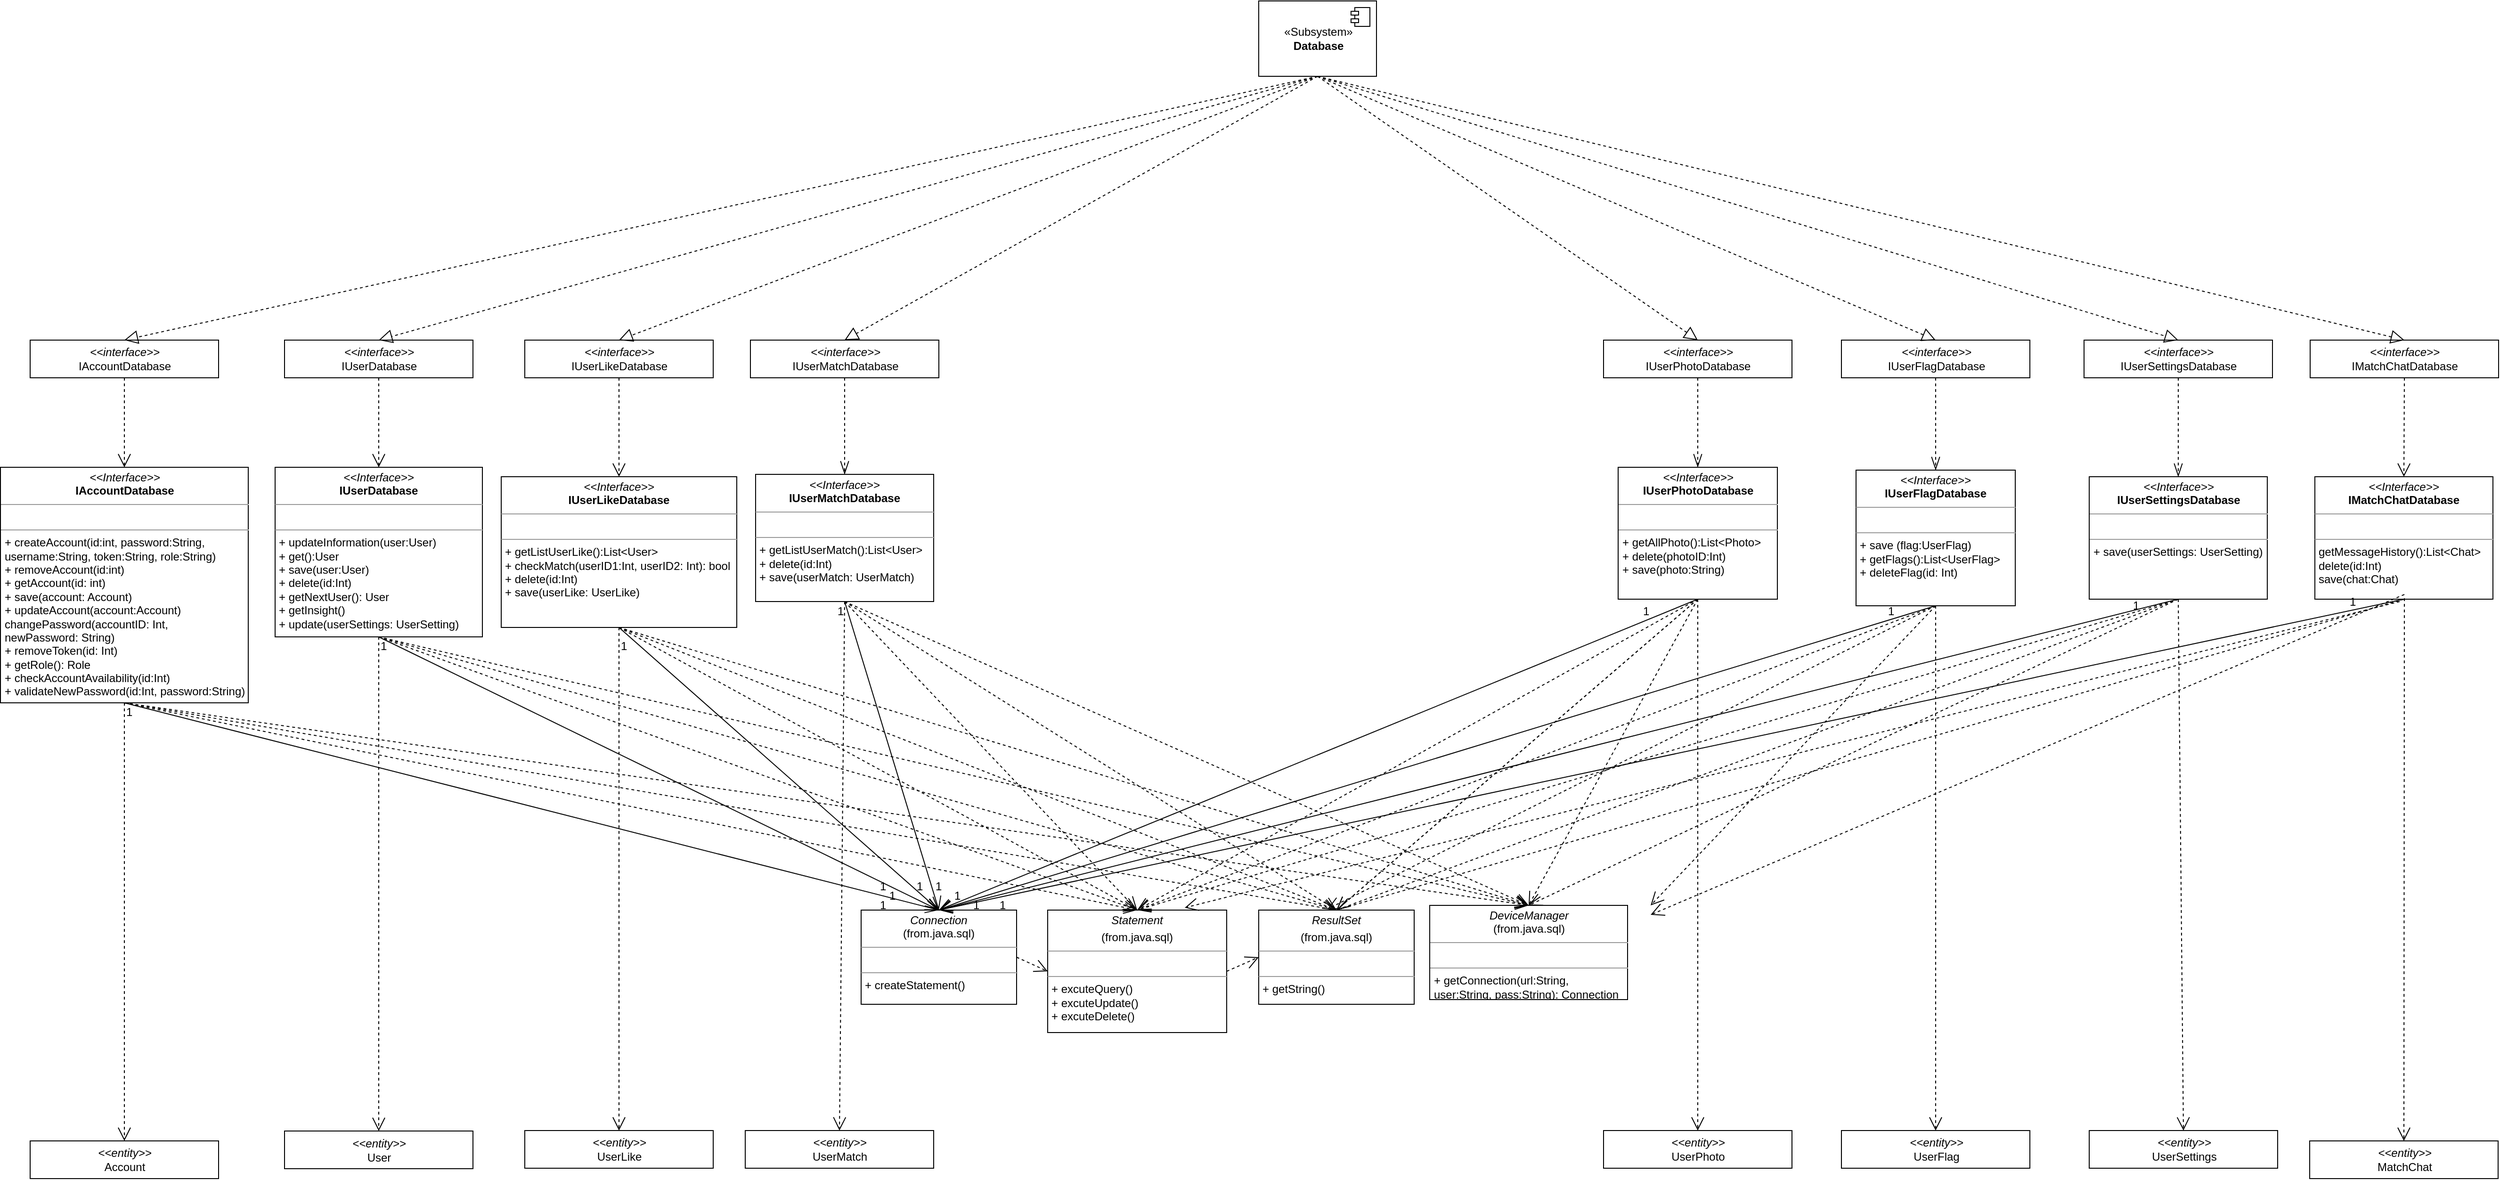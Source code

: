 <mxfile version="12.2.7" type="google" pages="1"><diagram id="x1Tv95kS06h5IQ1q5ZWD" name="Page-1"><mxGraphModel dx="3207" dy="833" grid="1" gridSize="10" guides="1" tooltips="1" connect="1" arrows="1" fold="1" page="1" pageScale="1" pageWidth="1920" pageHeight="1200" math="0" shadow="0"><root><mxCell id="0"/><mxCell id="1" parent="0"/><mxCell id="75_z7cjSPvIjJpCDeJIu-1" value="«Subsystem»&lt;br&gt;&lt;b&gt;Database&lt;/b&gt;" style="html=1;" vertex="1" parent="1"><mxGeometry x="704" width="125" height="80" as="geometry"/></mxCell><mxCell id="75_z7cjSPvIjJpCDeJIu-2" value="" style="shape=component;jettyWidth=8;jettyHeight=4;" vertex="1" parent="75_z7cjSPvIjJpCDeJIu-1"><mxGeometry x="1" width="20" height="20" relative="1" as="geometry"><mxPoint x="-27" y="7" as="offset"/></mxGeometry></mxCell><mxCell id="75_z7cjSPvIjJpCDeJIu-3" value="&lt;i&gt;&amp;lt;&amp;lt;interface&amp;gt;&amp;gt;&lt;br&gt;&lt;/i&gt;IAccountDatabase" style="html=1;" vertex="1" parent="1"><mxGeometry x="-600" y="360" width="200" height="40" as="geometry"/></mxCell><mxCell id="75_z7cjSPvIjJpCDeJIu-4" value="&lt;i&gt;&amp;lt;&amp;lt;interface&amp;gt;&amp;gt;&lt;br&gt;&lt;/i&gt;IUserDatabase" style="html=1;" vertex="1" parent="1"><mxGeometry x="-330" y="360" width="200" height="40" as="geometry"/></mxCell><mxCell id="75_z7cjSPvIjJpCDeJIu-5" value="&lt;i&gt;&amp;lt;&amp;lt;interface&amp;gt;&amp;gt;&lt;br&gt;&lt;/i&gt;IUserLikeDatabase" style="html=1;" vertex="1" parent="1"><mxGeometry x="-75" y="360" width="200" height="40" as="geometry"/></mxCell><mxCell id="75_z7cjSPvIjJpCDeJIu-7" value="&lt;i&gt;&amp;lt;&amp;lt;interface&amp;gt;&amp;gt;&lt;br&gt;&lt;/i&gt;IUserPhotoDatabase" style="html=1;" vertex="1" parent="1"><mxGeometry x="1070" y="360" width="200" height="40" as="geometry"/></mxCell><mxCell id="75_z7cjSPvIjJpCDeJIu-8" value="&lt;i&gt;&amp;lt;&amp;lt;interface&amp;gt;&amp;gt;&lt;br&gt;&lt;/i&gt;IUserFlagDatabase" style="html=1;" vertex="1" parent="1"><mxGeometry x="1322.5" y="360" width="200" height="40" as="geometry"/></mxCell><mxCell id="75_z7cjSPvIjJpCDeJIu-9" value="&lt;i&gt;&amp;lt;&amp;lt;interface&amp;gt;&amp;gt;&lt;br&gt;&lt;/i&gt;IUserSettingsDatabase" style="html=1;" vertex="1" parent="1"><mxGeometry x="1580" y="360" width="200" height="40" as="geometry"/></mxCell><mxCell id="75_z7cjSPvIjJpCDeJIu-10" value="&lt;i&gt;&amp;lt;&amp;lt;interface&amp;gt;&amp;gt;&lt;br&gt;&lt;/i&gt;IMatchChatDatabase" style="html=1;" vertex="1" parent="1"><mxGeometry x="1820" y="360" width="200" height="40" as="geometry"/></mxCell><mxCell id="75_z7cjSPvIjJpCDeJIu-11" value="" style="endArrow=block;dashed=1;endFill=0;endSize=12;html=1;entryX=0.5;entryY=0;entryDx=0;entryDy=0;exitX=0.5;exitY=1;exitDx=0;exitDy=0;" edge="1" parent="1" source="75_z7cjSPvIjJpCDeJIu-1" target="75_z7cjSPvIjJpCDeJIu-4"><mxGeometry width="160" relative="1" as="geometry"><mxPoint x="476.5" y="340" as="sourcePoint"/><mxPoint x="359" y="430" as="targetPoint"/></mxGeometry></mxCell><mxCell id="75_z7cjSPvIjJpCDeJIu-12" value="" style="endArrow=block;dashed=1;endFill=0;endSize=12;html=1;entryX=0.5;entryY=0;entryDx=0;entryDy=0;exitX=0.5;exitY=1;exitDx=0;exitDy=0;" edge="1" parent="1" source="75_z7cjSPvIjJpCDeJIu-1" target="75_z7cjSPvIjJpCDeJIu-5"><mxGeometry width="160" relative="1" as="geometry"><mxPoint x="480" y="230" as="sourcePoint"/><mxPoint x="390" y="350" as="targetPoint"/></mxGeometry></mxCell><mxCell id="75_z7cjSPvIjJpCDeJIu-13" value="" style="endArrow=block;dashed=1;endFill=0;endSize=12;html=1;entryX=0.5;entryY=0;entryDx=0;entryDy=0;exitX=0.5;exitY=1;exitDx=0;exitDy=0;" edge="1" parent="1" source="75_z7cjSPvIjJpCDeJIu-1" target="75_z7cjSPvIjJpCDeJIu-3"><mxGeometry width="160" relative="1" as="geometry"><mxPoint x="420" y="250" as="sourcePoint"/><mxPoint x="580" y="250" as="targetPoint"/></mxGeometry></mxCell><mxCell id="75_z7cjSPvIjJpCDeJIu-15" value="" style="endArrow=block;dashed=1;endFill=0;endSize=12;html=1;entryX=0.5;entryY=0;entryDx=0;entryDy=0;exitX=0.5;exitY=1;exitDx=0;exitDy=0;" edge="1" parent="1" source="75_z7cjSPvIjJpCDeJIu-1" target="75_z7cjSPvIjJpCDeJIu-7"><mxGeometry width="160" relative="1" as="geometry"><mxPoint x="527.5" y="280" as="sourcePoint"/><mxPoint x="410" y="370" as="targetPoint"/></mxGeometry></mxCell><mxCell id="75_z7cjSPvIjJpCDeJIu-16" value="" style="endArrow=block;dashed=1;endFill=0;endSize=12;html=1;entryX=0.5;entryY=0;entryDx=0;entryDy=0;exitX=0.5;exitY=1;exitDx=0;exitDy=0;" edge="1" parent="1" source="75_z7cjSPvIjJpCDeJIu-1" target="75_z7cjSPvIjJpCDeJIu-8"><mxGeometry width="160" relative="1" as="geometry"><mxPoint x="547.5" y="300" as="sourcePoint"/><mxPoint x="430" y="390" as="targetPoint"/></mxGeometry></mxCell><mxCell id="75_z7cjSPvIjJpCDeJIu-17" value="" style="endArrow=block;dashed=1;endFill=0;endSize=12;html=1;entryX=0.5;entryY=0;entryDx=0;entryDy=0;exitX=0.5;exitY=1;exitDx=0;exitDy=0;" edge="1" parent="1" source="75_z7cjSPvIjJpCDeJIu-1" target="75_z7cjSPvIjJpCDeJIu-9"><mxGeometry width="160" relative="1" as="geometry"><mxPoint x="557.5" y="310" as="sourcePoint"/><mxPoint x="440" y="400" as="targetPoint"/></mxGeometry></mxCell><mxCell id="75_z7cjSPvIjJpCDeJIu-18" value="" style="endArrow=block;dashed=1;endFill=0;endSize=12;html=1;exitX=0.5;exitY=1;exitDx=0;exitDy=0;entryX=0.5;entryY=0;entryDx=0;entryDy=0;" edge="1" parent="1" source="75_z7cjSPvIjJpCDeJIu-1" target="75_z7cjSPvIjJpCDeJIu-10"><mxGeometry width="160" relative="1" as="geometry"><mxPoint x="577.5" y="330" as="sourcePoint"/><mxPoint x="1850" y="330" as="targetPoint"/></mxGeometry></mxCell><mxCell id="75_z7cjSPvIjJpCDeJIu-6" value="&lt;i&gt;&amp;lt;&amp;lt;interface&amp;gt;&amp;gt;&lt;br&gt;&lt;/i&gt;IUserMatchDatabase" style="html=1;" vertex="1" parent="1"><mxGeometry x="164.5" y="360" width="200" height="40" as="geometry"/></mxCell><mxCell id="75_z7cjSPvIjJpCDeJIu-24" value="" style="endArrow=block;dashed=1;endFill=0;endSize=12;html=1;entryX=0.5;entryY=0;entryDx=0;entryDy=0;exitX=0.5;exitY=1;exitDx=0;exitDy=0;" edge="1" parent="1" source="75_z7cjSPvIjJpCDeJIu-1" target="75_z7cjSPvIjJpCDeJIu-6"><mxGeometry width="160" relative="1" as="geometry"><mxPoint x="1012.5" y="290" as="sourcePoint"/><mxPoint x="360" y="690" as="targetPoint"/></mxGeometry></mxCell><mxCell id="75_z7cjSPvIjJpCDeJIu-26" value="&lt;p style=&quot;margin: 0px ; margin-top: 4px ; text-align: center&quot;&gt;&lt;i&gt;Connection&lt;/i&gt;&lt;br&gt;(from.java.sql)&lt;/p&gt;&lt;hr size=&quot;1&quot;&gt;&lt;p style=&quot;margin: 0px ; margin-left: 4px&quot;&gt;&lt;br&gt;&lt;/p&gt;&lt;hr size=&quot;1&quot;&gt;&lt;p style=&quot;margin: 0px ; margin-left: 4px&quot;&gt;+ createStatement()&lt;/p&gt;" style="verticalAlign=top;align=left;overflow=fill;fontSize=12;fontFamily=Helvetica;html=1;" vertex="1" parent="1"><mxGeometry x="282" y="965" width="165" height="100" as="geometry"/></mxCell><mxCell id="75_z7cjSPvIjJpCDeJIu-27" value="&lt;p style=&quot;margin: 0px ; margin-top: 4px ; text-align: center&quot;&gt;&lt;i&gt;Statement&lt;/i&gt;&lt;/p&gt;&lt;p style=&quot;margin: 0px ; margin-top: 4px ; text-align: center&quot;&gt;&lt;span style=&quot;text-align: left&quot;&gt;(from.java.sql)&lt;/span&gt;&lt;/p&gt;&lt;hr size=&quot;1&quot;&gt;&lt;p style=&quot;margin: 0px ; margin-left: 4px&quot;&gt;&lt;br&gt;&lt;/p&gt;&lt;hr size=&quot;1&quot;&gt;&lt;p style=&quot;margin: 0px ; margin-left: 4px&quot;&gt;+ excuteQuery()&lt;/p&gt;&lt;p style=&quot;margin: 0px ; margin-left: 4px&quot;&gt;+ excuteUpdate()&lt;/p&gt;&lt;p style=&quot;margin: 0px ; margin-left: 4px&quot;&gt;+ excuteDelete()&lt;/p&gt;" style="verticalAlign=top;align=left;overflow=fill;fontSize=12;fontFamily=Helvetica;html=1;" vertex="1" parent="1"><mxGeometry x="480" y="965" width="190" height="130" as="geometry"/></mxCell><mxCell id="75_z7cjSPvIjJpCDeJIu-30" value="&lt;p style=&quot;margin: 0px ; margin-top: 4px ; text-align: center&quot;&gt;&lt;i&gt;&amp;lt;&amp;lt;Interface&amp;gt;&amp;gt;&lt;/i&gt;&lt;br&gt;&lt;b&gt;IUserDatabase&lt;/b&gt;&lt;/p&gt;&lt;hr size=&quot;1&quot;&gt;&lt;p style=&quot;margin: 0px ; margin-left: 4px&quot;&gt;&lt;br&gt;&lt;/p&gt;&lt;hr size=&quot;1&quot;&gt;&lt;p style=&quot;margin: 0px ; margin-left: 4px&quot;&gt;+ updateInformation(user:User&lt;span&gt;)&lt;/span&gt;&lt;/p&gt;&lt;p style=&quot;margin: 0px ; margin-left: 4px&quot;&gt;&lt;span&gt;+ get():User&lt;/span&gt;&lt;/p&gt;&lt;p style=&quot;margin: 0px ; margin-left: 4px&quot;&gt;&lt;span&gt;+ save(user:User)&lt;/span&gt;&lt;/p&gt;&lt;p style=&quot;margin: 0px ; margin-left: 4px&quot;&gt;&lt;span&gt;+ delete(id:Int)&lt;/span&gt;&lt;/p&gt;&lt;p style=&quot;margin: 0px ; margin-left: 4px&quot;&gt;&lt;span&gt;+ getNextUser(): User&lt;/span&gt;&lt;/p&gt;&lt;p style=&quot;margin: 0px ; margin-left: 4px&quot;&gt;&lt;span&gt;+ getInsight()&lt;/span&gt;&lt;/p&gt;&lt;p style=&quot;margin: 0px ; margin-left: 4px&quot;&gt;+ update(userSettings: UserSetting)&lt;span&gt;&lt;br&gt;&lt;/span&gt;&lt;/p&gt;" style="verticalAlign=top;align=left;overflow=fill;fontSize=12;fontFamily=Helvetica;html=1;" vertex="1" parent="1"><mxGeometry x="-340" y="495" width="220" height="180" as="geometry"/></mxCell><mxCell id="75_z7cjSPvIjJpCDeJIu-31" value="&lt;p style=&quot;margin: 0px ; margin-top: 4px ; text-align: center&quot;&gt;&lt;i&gt;&amp;lt;&amp;lt;Interface&amp;gt;&amp;gt;&lt;/i&gt;&lt;br&gt;&lt;b&gt;IUserSettingsDatabase&lt;/b&gt;&lt;/p&gt;&lt;hr size=&quot;1&quot;&gt;&lt;p style=&quot;margin: 0px ; margin-left: 4px&quot;&gt;&lt;br&gt;&lt;/p&gt;&lt;hr size=&quot;1&quot;&gt;&lt;p style=&quot;margin: 0px ; margin-left: 4px&quot;&gt;&lt;span&gt;+ save(userSettings: UserSetting&lt;/span&gt;&lt;span&gt;)&lt;/span&gt;&lt;/p&gt;" style="verticalAlign=top;align=left;overflow=fill;fontSize=12;fontFamily=Helvetica;html=1;" vertex="1" parent="1"><mxGeometry x="1585.5" y="505" width="189" height="130" as="geometry"/></mxCell><mxCell id="75_z7cjSPvIjJpCDeJIu-32" value="&lt;p style=&quot;margin: 0px ; margin-top: 4px ; text-align: center&quot;&gt;&lt;i&gt;&amp;lt;&amp;lt;Interface&amp;gt;&amp;gt;&lt;/i&gt;&lt;br&gt;&lt;b&gt;IUserFlagDatabase&lt;/b&gt;&lt;/p&gt;&lt;hr size=&quot;1&quot;&gt;&lt;p style=&quot;margin: 0px ; margin-left: 4px&quot;&gt;&lt;br&gt;&lt;/p&gt;&lt;hr size=&quot;1&quot;&gt;&lt;p style=&quot;margin: 0px ; margin-left: 4px&quot;&gt;+ save (flag:UserFlag&lt;span&gt;)&lt;/span&gt;&lt;/p&gt;&lt;p style=&quot;margin: 0px ; margin-left: 4px&quot;&gt;+ getFlags():List&amp;lt;UserFlag&amp;gt;&lt;/p&gt;&lt;p style=&quot;margin: 0px ; margin-left: 4px&quot;&gt;+ deleteFlag(id: Int&lt;span&gt;)&lt;/span&gt;&lt;/p&gt;" style="verticalAlign=top;align=left;overflow=fill;fontSize=12;fontFamily=Helvetica;html=1;" vertex="1" parent="1"><mxGeometry x="1338" y="498" width="169" height="144" as="geometry"/></mxCell><mxCell id="75_z7cjSPvIjJpCDeJIu-33" value="&lt;p style=&quot;margin: 0px ; margin-top: 4px ; text-align: center&quot;&gt;&lt;i&gt;&amp;lt;&amp;lt;Interface&amp;gt;&amp;gt;&lt;/i&gt;&lt;br&gt;&lt;b&gt;IUserLikeDatabase&lt;/b&gt;&lt;/p&gt;&lt;hr size=&quot;1&quot;&gt;&lt;p style=&quot;margin: 0px ; margin-left: 4px&quot;&gt;&lt;br&gt;&lt;/p&gt;&lt;hr size=&quot;1&quot;&gt;&lt;p style=&quot;margin: 0px ; margin-left: 4px&quot;&gt;+ getListUserLike(&lt;span&gt;):List&amp;lt;User&amp;gt;&lt;/span&gt;&lt;/p&gt;&lt;p style=&quot;margin: 0px ; margin-left: 4px&quot;&gt;&lt;span&gt;+ checkMatch(userID1:Int, userID2: Int): bool&lt;/span&gt;&lt;/p&gt;&lt;p style=&quot;margin: 0px ; margin-left: 4px&quot;&gt;&lt;span&gt;+ delete(id:Int)&lt;/span&gt;&lt;/p&gt;&lt;p style=&quot;margin: 0px ; margin-left: 4px&quot;&gt;&lt;span&gt;+ save(userLike: UserLike)&lt;/span&gt;&lt;/p&gt;" style="verticalAlign=top;align=left;overflow=fill;fontSize=12;fontFamily=Helvetica;html=1;" vertex="1" parent="1"><mxGeometry x="-100" y="505" width="250" height="160" as="geometry"/></mxCell><mxCell id="75_z7cjSPvIjJpCDeJIu-34" value="&lt;p style=&quot;margin: 0px ; margin-top: 4px ; text-align: center&quot;&gt;&lt;i&gt;&amp;lt;&amp;lt;Interface&amp;gt;&amp;gt;&lt;/i&gt;&lt;br&gt;&lt;b&gt;IUserMatchDatabase&lt;/b&gt;&lt;/p&gt;&lt;hr size=&quot;1&quot;&gt;&lt;p style=&quot;margin: 0px ; margin-left: 4px&quot;&gt;&lt;br&gt;&lt;/p&gt;&lt;hr size=&quot;1&quot;&gt;&lt;p style=&quot;margin: 0px ; margin-left: 4px&quot;&gt;+ getListUserMatch(&lt;span&gt;):List&amp;lt;User&amp;gt;&lt;/span&gt;&lt;/p&gt;&lt;p style=&quot;margin: 0px ; margin-left: 4px&quot;&gt;&lt;span&gt;+ delete(id:Int)&lt;/span&gt;&lt;br&gt;&lt;/p&gt;&lt;p style=&quot;margin: 0px ; margin-left: 4px&quot;&gt;&lt;span&gt;+ save(userMatch: UserMatch)&lt;/span&gt;&lt;/p&gt;" style="verticalAlign=top;align=left;overflow=fill;fontSize=12;fontFamily=Helvetica;html=1;" vertex="1" parent="1"><mxGeometry x="170" y="502.5" width="189" height="135" as="geometry"/></mxCell><mxCell id="75_z7cjSPvIjJpCDeJIu-35" value="&lt;p style=&quot;margin: 0px ; margin-top: 4px ; text-align: center&quot;&gt;&lt;i&gt;&amp;lt;&amp;lt;Interface&amp;gt;&amp;gt;&lt;/i&gt;&lt;br&gt;&lt;b&gt;IMatchChatDatabase&lt;/b&gt;&lt;/p&gt;&lt;hr size=&quot;1&quot;&gt;&lt;p style=&quot;margin: 0px ; margin-left: 4px&quot;&gt;&lt;br&gt;&lt;/p&gt;&lt;hr size=&quot;1&quot;&gt;&lt;p style=&quot;margin: 0px ; margin-left: 4px&quot;&gt;getMessageHistory(&lt;span&gt;):List&amp;lt;Chat&amp;gt;&lt;/span&gt;&lt;/p&gt;&lt;p style=&quot;margin: 0px ; margin-left: 4px&quot;&gt;&lt;span&gt;delete(id:Int)&lt;/span&gt;&lt;br&gt;&lt;/p&gt;&lt;p style=&quot;margin: 0px ; margin-left: 4px&quot;&gt;&lt;span&gt;save(chat:Chat)&lt;/span&gt;&lt;/p&gt;&lt;span style=&quot;color: rgba(0 , 0 , 0 , 0) ; font-family: monospace ; font-size: 0px&quot;&gt;%3CmxGraphModel%3E%3Croot%3E%3CmxCell%20id%3D%220%22%2F%3E%3CmxCell%20id%3D%221%22%20parent%3D%220%22%2F%3E%3CmxCell%20id%3D%222%22%20value%3D%22%26lt%3Bp%20style%3D%26quot%3Bmargin%3A%200px%20%3B%20margin-top%3A%204px%20%3B%20text-align%3A%20center%26quot%3B%26gt%3B%26lt%3Bi%26gt%3B%26amp%3Blt%3B%26amp%3Blt%3BInterface%26amp%3Bgt%3B%26amp%3Bgt%3B%26lt%3B%2Fi%26gt%3B%26lt%3Bbr%26gt%3B%26lt%3Bb%26gt%3BIUserMatchDatabase%26lt%3B%2Fb%26gt%3B%26lt%3B%2Fp%26gt%3B%26lt%3Bhr%20size%3D%26quot%3B1%26quot%3B%26gt%3B%26lt%3Bp%20style%3D%26quot%3Bmargin%3A%200px%20%3B%20margin-left%3A%204px%26quot%3B%26gt%3B%26lt%3Bbr%26gt%3B%26lt%3B%2Fp%26gt%3B%26lt%3Bhr%20size%3D%26quot%3B1%26quot%3B%26gt%3B%26lt%3Bp%20style%3D%26quot%3Bmargin%3A%200px%20%3B%20margin-left%3A%204px%26quot%3B%26gt%3BgetListUserMatch(%26lt%3Bspan%26gt%3B)%3AList%26amp%3Blt%3BUser%26amp%3Bgt%3B%26lt%3B%2Fspan%26gt%3B%26lt%3B%2Fp%26gt%3B%26lt%3Bp%20style%3D%26quot%3Bmargin%3A%200px%20%3B%20margin-left%3A%204px%26quot%3B%26gt%3B%26lt%3Bspan%26gt%3Bdelete(id%3AInt)%26lt%3B%2Fspan%26gt%3B%26lt%3Bbr%26gt%3B%26lt%3B%2Fp%26gt%3B%26lt%3Bp%20style%3D%26quot%3Bmargin%3A%200px%20%3B%20margin-left%3A%204px%26quot%3B%26gt%3B%26lt%3Bspan%26gt%3B%26lt%3Bbr%26gt%3B%26lt%3B%2Fspan%26gt%3B%26lt%3B%2Fp%26gt%3B%22%20style%3D%22verticalAlign%3Dtop%3Balign%3Dleft%3Boverflow%3Dfill%3BfontSize%3D12%3BfontFamily%3DHelvetica%3Bhtml%3D1%3B%22%20vertex%3D%221%22%20parent%3D%221%22%3E%3CmxGeometry%20x%3D%22880%22%20y%3D%22520%22%20width%3D%22270%22%20height%3D%22180%22%20as%3D%22geometry%22%2F%3E%3C%2FmxCell%3E%3C%2Froot%3E%3C%2FmxGraphModel%3E&lt;/span&gt;&lt;p style=&quot;margin: 0px ; margin-left: 4px&quot;&gt;&lt;span&gt;&lt;br&gt;&lt;/span&gt;&lt;/p&gt;" style="verticalAlign=top;align=left;overflow=fill;fontSize=12;fontFamily=Helvetica;html=1;" vertex="1" parent="1"><mxGeometry x="1825" y="505" width="189" height="130" as="geometry"/></mxCell><mxCell id="75_z7cjSPvIjJpCDeJIu-36" value="&lt;p style=&quot;margin: 0px ; margin-top: 4px ; text-align: center&quot;&gt;&lt;i&gt;&amp;lt;&amp;lt;Interface&amp;gt;&amp;gt;&lt;/i&gt;&lt;br&gt;&lt;b&gt;IUserPhotoDatabase&lt;/b&gt;&lt;/p&gt;&lt;hr size=&quot;1&quot;&gt;&lt;p style=&quot;margin: 0px ; margin-left: 4px&quot;&gt;&lt;br&gt;&lt;/p&gt;&lt;hr size=&quot;1&quot;&gt;&lt;p style=&quot;margin: 0px ; margin-left: 4px&quot;&gt;+ getAllPhoto(&lt;span&gt;):List&amp;lt;Photo&amp;gt;&lt;/span&gt;&lt;/p&gt;&lt;p style=&quot;margin: 0px ; margin-left: 4px&quot;&gt;&lt;span&gt;+ delete(photoID:Int)&lt;/span&gt;&lt;br&gt;&lt;/p&gt;&lt;p style=&quot;margin: 0px ; margin-left: 4px&quot;&gt;&lt;span&gt;+ save(photo:String)&lt;/span&gt;&lt;/p&gt;&lt;p style=&quot;margin: 0px ; margin-left: 4px&quot;&gt;&lt;span&gt;&lt;br&gt;&lt;/span&gt;&lt;/p&gt;" style="verticalAlign=top;align=left;overflow=fill;fontSize=12;fontFamily=Helvetica;html=1;" vertex="1" parent="1"><mxGeometry x="1085.5" y="495" width="169" height="140" as="geometry"/></mxCell><mxCell id="75_z7cjSPvIjJpCDeJIu-37" value="&lt;p style=&quot;margin: 0px ; margin-top: 4px ; text-align: center&quot;&gt;&lt;i&gt;&amp;lt;&amp;lt;Interface&amp;gt;&amp;gt;&lt;/i&gt;&lt;br&gt;&lt;b&gt;IAccountDatabase&lt;/b&gt;&lt;/p&gt;&lt;hr size=&quot;1&quot;&gt;&lt;p style=&quot;margin: 0px ; margin-left: 4px&quot;&gt;&lt;br&gt;&lt;/p&gt;&lt;hr size=&quot;1&quot;&gt;&lt;p style=&quot;margin: 0px ; margin-left: 4px&quot;&gt;+ createAccount(id:int, password:String,&lt;/p&gt;&lt;p style=&quot;margin: 0px ; margin-left: 4px&quot;&gt;&lt;span&gt;username:String, token:String,&amp;nbsp;&lt;/span&gt;&lt;span&gt;role:String)&lt;/span&gt;&lt;/p&gt;&lt;p style=&quot;margin: 0px ; margin-left: 4px&quot;&gt;+ removeAccount(id:int)&lt;/p&gt;&lt;p style=&quot;margin: 0px ; margin-left: 4px&quot;&gt;+ getAccount(id: int)&lt;/p&gt;&lt;p style=&quot;margin: 0px ; margin-left: 4px&quot;&gt;+ save(account: Account)&lt;/p&gt;&lt;p style=&quot;margin: 0px ; margin-left: 4px&quot;&gt;+ updateAccount(account:Account)&lt;/p&gt;&lt;p style=&quot;margin: 0px ; margin-left: 4px&quot;&gt;changePassword(accountID: Int,&lt;br&gt;newPassword: String)&lt;/p&gt;&lt;p style=&quot;margin: 0px ; margin-left: 4px&quot;&gt;+ removeToken(id: Int)&lt;/p&gt;&lt;p style=&quot;margin: 0px ; margin-left: 4px&quot;&gt;+ getRole(): Role&lt;/p&gt;&lt;p style=&quot;margin: 0px ; margin-left: 4px&quot;&gt;+ checkAccountAvailability(id:Int)&lt;/p&gt;&lt;p style=&quot;margin: 0px ; margin-left: 4px&quot;&gt;+ validateNewPassword(id:Int, password:String)&lt;/p&gt;" style="verticalAlign=top;align=left;overflow=fill;fontSize=12;fontFamily=Helvetica;html=1;" vertex="1" parent="1"><mxGeometry x="-631.5" y="495" width="263" height="250" as="geometry"/></mxCell><mxCell id="75_z7cjSPvIjJpCDeJIu-39" value="" style="endArrow=open;dashed=1;endFill=0;endSize=12;html=1;entryX=0.5;entryY=0;entryDx=0;entryDy=0;exitX=0.5;exitY=1;exitDx=0;exitDy=0;" edge="1" parent="1" target="75_z7cjSPvIjJpCDeJIu-30" source="75_z7cjSPvIjJpCDeJIu-4"><mxGeometry width="160" relative="1" as="geometry"><mxPoint x="687.5" y="610" as="sourcePoint"/><mxPoint x="445" y="670" as="targetPoint"/></mxGeometry></mxCell><mxCell id="75_z7cjSPvIjJpCDeJIu-40" value="" style="endArrow=open;dashed=1;endFill=0;endSize=12;html=1;entryX=0.5;entryY=0;entryDx=0;entryDy=0;exitX=0.5;exitY=1;exitDx=0;exitDy=0;" edge="1" parent="1" target="75_z7cjSPvIjJpCDeJIu-35" source="75_z7cjSPvIjJpCDeJIu-10"><mxGeometry width="160" relative="1" as="geometry"><mxPoint x="687.5" y="610" as="sourcePoint"/><mxPoint x="445" y="720" as="targetPoint"/></mxGeometry></mxCell><mxCell id="75_z7cjSPvIjJpCDeJIu-41" value="" style="endArrow=open;dashed=1;endFill=0;endSize=12;html=1;entryX=0.5;entryY=0;entryDx=0;entryDy=0;exitX=0.5;exitY=1;exitDx=0;exitDy=0;" edge="1" parent="1" target="75_z7cjSPvIjJpCDeJIu-37" source="75_z7cjSPvIjJpCDeJIu-3"><mxGeometry width="160" relative="1" as="geometry"><mxPoint x="687.5" y="610" as="sourcePoint"/><mxPoint x="445" y="620" as="targetPoint"/></mxGeometry></mxCell><mxCell id="75_z7cjSPvIjJpCDeJIu-42" value="" style="endArrow=openThin;dashed=1;endFill=0;endSize=12;html=1;exitX=0.5;exitY=1;exitDx=0;exitDy=0;entryX=0.5;entryY=0;entryDx=0;entryDy=0;" edge="1" parent="1" target="75_z7cjSPvIjJpCDeJIu-34" source="75_z7cjSPvIjJpCDeJIu-6"><mxGeometry width="160" relative="1" as="geometry"><mxPoint x="687.5" y="610" as="sourcePoint"/><mxPoint x="440" y="760" as="targetPoint"/></mxGeometry></mxCell><mxCell id="75_z7cjSPvIjJpCDeJIu-43" value="" style="endArrow=open;dashed=1;endFill=0;endSize=12;html=1;entryX=0.5;entryY=0;entryDx=0;entryDy=0;exitX=0.5;exitY=1;exitDx=0;exitDy=0;" edge="1" parent="1" target="75_z7cjSPvIjJpCDeJIu-33" source="75_z7cjSPvIjJpCDeJIu-5"><mxGeometry width="160" relative="1" as="geometry"><mxPoint x="687.5" y="610" as="sourcePoint"/><mxPoint x="445" y="820" as="targetPoint"/></mxGeometry></mxCell><mxCell id="75_z7cjSPvIjJpCDeJIu-44" value="" style="endArrow=openThin;dashed=1;endFill=0;endSize=12;html=1;entryX=0.5;entryY=0;entryDx=0;entryDy=0;exitX=0.5;exitY=1;exitDx=0;exitDy=0;" edge="1" parent="1" target="75_z7cjSPvIjJpCDeJIu-31" source="75_z7cjSPvIjJpCDeJIu-9"><mxGeometry width="160" relative="1" as="geometry"><mxPoint x="687.5" y="610" as="sourcePoint"/><mxPoint x="445" y="870" as="targetPoint"/></mxGeometry></mxCell><mxCell id="75_z7cjSPvIjJpCDeJIu-45" value="" style="endArrow=openThin;dashed=1;endFill=0;endSize=12;html=1;entryX=0.5;entryY=0;entryDx=0;entryDy=0;exitX=0.5;exitY=1;exitDx=0;exitDy=0;" edge="1" parent="1" target="75_z7cjSPvIjJpCDeJIu-36" source="75_z7cjSPvIjJpCDeJIu-7"><mxGeometry width="160" relative="1" as="geometry"><mxPoint x="687.5" y="610" as="sourcePoint"/><mxPoint x="445" y="920" as="targetPoint"/></mxGeometry></mxCell><mxCell id="75_z7cjSPvIjJpCDeJIu-46" value="" style="endArrow=openThin;dashed=1;endFill=0;endSize=12;html=1;entryX=0.5;entryY=0;entryDx=0;entryDy=0;exitX=0.5;exitY=1;exitDx=0;exitDy=0;" edge="1" parent="1" target="75_z7cjSPvIjJpCDeJIu-32" source="75_z7cjSPvIjJpCDeJIu-8"><mxGeometry width="160" relative="1" as="geometry"><mxPoint x="687.5" y="610" as="sourcePoint"/><mxPoint x="445" y="970" as="targetPoint"/></mxGeometry></mxCell><mxCell id="75_z7cjSPvIjJpCDeJIu-57" value="&lt;p style=&quot;margin: 0px ; margin-top: 4px ; text-align: center&quot;&gt;&lt;i&gt;DeviceManager&lt;/i&gt;&lt;br&gt;(from.java.sql)&lt;/p&gt;&lt;hr size=&quot;1&quot;&gt;&lt;p style=&quot;margin: 0px ; margin-left: 4px&quot;&gt;&lt;br&gt;&lt;/p&gt;&lt;hr size=&quot;1&quot;&gt;&lt;p style=&quot;margin: 0px ; margin-left: 4px&quot;&gt;+ getConnection(url:String,&amp;nbsp;&lt;/p&gt;&lt;p style=&quot;margin: 0px ; margin-left: 4px&quot;&gt;user:String, pass:String): Connection&lt;span&gt;&amp;nbsp;&lt;/span&gt;&lt;/p&gt;" style="verticalAlign=top;align=left;overflow=fill;fontSize=12;fontFamily=Helvetica;html=1;" vertex="1" parent="1"><mxGeometry x="885.5" y="960" width="210" height="100" as="geometry"/></mxCell><mxCell id="75_z7cjSPvIjJpCDeJIu-64" value="" style="endArrow=open;endFill=0;endSize=12;html=1;exitX=0.5;exitY=1;exitDx=0;exitDy=0;entryX=0.5;entryY=0;entryDx=0;entryDy=0;" edge="1" parent="1" source="75_z7cjSPvIjJpCDeJIu-37" target="75_z7cjSPvIjJpCDeJIu-26"><mxGeometry width="160" relative="1" as="geometry"><mxPoint x="-490" y="410" as="sourcePoint"/><mxPoint y="900" as="targetPoint"/></mxGeometry></mxCell><mxCell id="75_z7cjSPvIjJpCDeJIu-65" value="" style="endArrow=open;endFill=0;endSize=12;html=1;exitX=0.5;exitY=1;exitDx=0;exitDy=0;entryX=0.5;entryY=0;entryDx=0;entryDy=0;" edge="1" parent="1" source="75_z7cjSPvIjJpCDeJIu-30" target="75_z7cjSPvIjJpCDeJIu-26"><mxGeometry width="160" relative="1" as="geometry"><mxPoint x="-490" y="755" as="sourcePoint"/><mxPoint x="460" y="910" as="targetPoint"/></mxGeometry></mxCell><mxCell id="75_z7cjSPvIjJpCDeJIu-66" value="" style="endArrow=open;endFill=0;endSize=12;html=1;exitX=0.5;exitY=1;exitDx=0;exitDy=0;entryX=0.5;entryY=0;entryDx=0;entryDy=0;" edge="1" parent="1" source="75_z7cjSPvIjJpCDeJIu-33" target="75_z7cjSPvIjJpCDeJIu-26"><mxGeometry width="160" relative="1" as="geometry"><mxPoint x="-480" y="765" as="sourcePoint"/><mxPoint x="410" y="930" as="targetPoint"/></mxGeometry></mxCell><mxCell id="75_z7cjSPvIjJpCDeJIu-67" value="" style="endArrow=open;dashed=1;endFill=0;endSize=12;html=1;exitX=0.5;exitY=1;exitDx=0;exitDy=0;entryX=0.5;entryY=0;entryDx=0;entryDy=0;" edge="1" parent="1" source="75_z7cjSPvIjJpCDeJIu-37" target="75_z7cjSPvIjJpCDeJIu-57"><mxGeometry width="160" relative="1" as="geometry"><mxPoint x="-470" y="775" as="sourcePoint"/><mxPoint x="442.5" y="995" as="targetPoint"/></mxGeometry></mxCell><mxCell id="75_z7cjSPvIjJpCDeJIu-68" value="" style="endArrow=open;dashed=1;endFill=0;endSize=12;html=1;exitX=0.5;exitY=1;exitDx=0;exitDy=0;entryX=0.5;entryY=0;entryDx=0;entryDy=0;" edge="1" parent="1" source="75_z7cjSPvIjJpCDeJIu-37" target="75_z7cjSPvIjJpCDeJIu-29"><mxGeometry width="160" relative="1" as="geometry"><mxPoint x="-460" y="785" as="sourcePoint"/><mxPoint x="452.5" y="1005" as="targetPoint"/></mxGeometry></mxCell><mxCell id="75_z7cjSPvIjJpCDeJIu-69" value="" style="endArrow=open;dashed=1;endFill=0;endSize=12;html=1;entryX=0.5;entryY=0;entryDx=0;entryDy=0;exitX=0.5;exitY=1;exitDx=0;exitDy=0;" edge="1" parent="1" source="75_z7cjSPvIjJpCDeJIu-37" target="75_z7cjSPvIjJpCDeJIu-27"><mxGeometry width="160" relative="1" as="geometry"><mxPoint x="-270" y="720" as="sourcePoint"/><mxPoint x="462.5" y="1015" as="targetPoint"/></mxGeometry></mxCell><mxCell id="75_z7cjSPvIjJpCDeJIu-70" value="" style="endArrow=open;dashed=1;endFill=0;endSize=12;html=1;exitX=0.5;exitY=1;exitDx=0;exitDy=0;entryX=0.5;entryY=0;entryDx=0;entryDy=0;" edge="1" parent="1" source="75_z7cjSPvIjJpCDeJIu-30" target="75_z7cjSPvIjJpCDeJIu-27"><mxGeometry width="160" relative="1" as="geometry"><mxPoint x="-220" y="685" as="sourcePoint"/><mxPoint x="422.5" y="975" as="targetPoint"/></mxGeometry></mxCell><mxCell id="75_z7cjSPvIjJpCDeJIu-71" value="" style="endArrow=open;dashed=1;endFill=0;endSize=12;html=1;exitX=0.5;exitY=1;exitDx=0;exitDy=0;entryX=0.5;entryY=0;entryDx=0;entryDy=0;" edge="1" parent="1" source="75_z7cjSPvIjJpCDeJIu-30" target="75_z7cjSPvIjJpCDeJIu-29"><mxGeometry width="160" relative="1" as="geometry"><mxPoint x="-210" y="695" as="sourcePoint"/><mxPoint x="432.5" y="985" as="targetPoint"/></mxGeometry></mxCell><mxCell id="75_z7cjSPvIjJpCDeJIu-72" value="" style="endArrow=open;dashed=1;endFill=0;endSize=12;html=1;exitX=0.5;exitY=1;exitDx=0;exitDy=0;entryX=0.5;entryY=0;entryDx=0;entryDy=0;" edge="1" parent="1" source="75_z7cjSPvIjJpCDeJIu-30" target="75_z7cjSPvIjJpCDeJIu-57"><mxGeometry width="160" relative="1" as="geometry"><mxPoint x="-200" y="705" as="sourcePoint"/><mxPoint x="442.5" y="995" as="targetPoint"/></mxGeometry></mxCell><mxCell id="75_z7cjSPvIjJpCDeJIu-73" value="" style="endArrow=open;dashed=1;endFill=0;endSize=12;html=1;exitX=0.5;exitY=1;exitDx=0;exitDy=0;entryX=0.5;entryY=0;entryDx=0;entryDy=0;" edge="1" parent="1" source="75_z7cjSPvIjJpCDeJIu-33" target="75_z7cjSPvIjJpCDeJIu-27"><mxGeometry width="160" relative="1" as="geometry"><mxPoint x="-190" y="715" as="sourcePoint"/><mxPoint x="452.5" y="1005" as="targetPoint"/></mxGeometry></mxCell><mxCell id="75_z7cjSPvIjJpCDeJIu-74" value="" style="endArrow=open;dashed=1;endFill=0;endSize=12;html=1;exitX=0.5;exitY=1;exitDx=0;exitDy=0;entryX=0.5;entryY=0;entryDx=0;entryDy=0;" edge="1" parent="1" source="75_z7cjSPvIjJpCDeJIu-33" target="75_z7cjSPvIjJpCDeJIu-29"><mxGeometry width="160" relative="1" as="geometry"><mxPoint x="-180" y="725" as="sourcePoint"/><mxPoint x="881.667" y="970" as="targetPoint"/></mxGeometry></mxCell><mxCell id="75_z7cjSPvIjJpCDeJIu-75" value="" style="endArrow=open;dashed=1;endFill=0;endSize=12;html=1;exitX=0.5;exitY=1;exitDx=0;exitDy=0;entryX=0.5;entryY=0;entryDx=0;entryDy=0;" edge="1" parent="1" source="75_z7cjSPvIjJpCDeJIu-33" target="75_z7cjSPvIjJpCDeJIu-57"><mxGeometry width="160" relative="1" as="geometry"><mxPoint x="35" y="675" as="sourcePoint"/><mxPoint x="891.667" y="980" as="targetPoint"/></mxGeometry></mxCell><mxCell id="75_z7cjSPvIjJpCDeJIu-76" value="" style="endArrow=open;endFill=0;endSize=12;html=1;exitX=0.5;exitY=1;exitDx=0;exitDy=0;entryX=0.5;entryY=0;entryDx=0;entryDy=0;" edge="1" parent="1" source="75_z7cjSPvIjJpCDeJIu-34" target="75_z7cjSPvIjJpCDeJIu-26"><mxGeometry width="160" relative="1" as="geometry"><mxPoint x="45" y="685" as="sourcePoint"/><mxPoint x="901.667" y="990" as="targetPoint"/></mxGeometry></mxCell><mxCell id="75_z7cjSPvIjJpCDeJIu-77" value="" style="endArrow=open;dashed=1;endFill=0;endSize=12;html=1;exitX=0.5;exitY=1;exitDx=0;exitDy=0;entryX=0.5;entryY=0;entryDx=0;entryDy=0;" edge="1" parent="1" source="75_z7cjSPvIjJpCDeJIu-34" target="75_z7cjSPvIjJpCDeJIu-27"><mxGeometry width="160" relative="1" as="geometry"><mxPoint x="274.5" y="647.5" as="sourcePoint"/><mxPoint x="422.5" y="975" as="targetPoint"/></mxGeometry></mxCell><mxCell id="75_z7cjSPvIjJpCDeJIu-78" value="" style="endArrow=open;dashed=1;endFill=0;endSize=12;html=1;exitX=0.5;exitY=1;exitDx=0;exitDy=0;entryX=0.5;entryY=0;entryDx=0;entryDy=0;" edge="1" parent="1" source="75_z7cjSPvIjJpCDeJIu-34" target="75_z7cjSPvIjJpCDeJIu-29"><mxGeometry width="160" relative="1" as="geometry"><mxPoint x="274.5" y="647.5" as="sourcePoint"/><mxPoint x="655" y="975" as="targetPoint"/></mxGeometry></mxCell><mxCell id="75_z7cjSPvIjJpCDeJIu-79" value="" style="endArrow=open;dashed=1;endFill=0;endSize=12;html=1;exitX=0.5;exitY=1;exitDx=0;exitDy=0;entryX=0.5;entryY=0;entryDx=0;entryDy=0;" edge="1" parent="1" source="75_z7cjSPvIjJpCDeJIu-34" target="75_z7cjSPvIjJpCDeJIu-57"><mxGeometry width="160" relative="1" as="geometry"><mxPoint x="284.5" y="657.5" as="sourcePoint"/><mxPoint x="665" y="985" as="targetPoint"/></mxGeometry></mxCell><mxCell id="75_z7cjSPvIjJpCDeJIu-80" value="" style="endArrow=open;endFill=0;endSize=12;html=1;exitX=0.5;exitY=1;exitDx=0;exitDy=0;entryX=0.5;entryY=0;entryDx=0;entryDy=0;" edge="1" parent="1" source="75_z7cjSPvIjJpCDeJIu-36" target="75_z7cjSPvIjJpCDeJIu-26"><mxGeometry width="160" relative="1" as="geometry"><mxPoint x="294.5" y="667.5" as="sourcePoint"/><mxPoint x="675" y="995" as="targetPoint"/></mxGeometry></mxCell><mxCell id="75_z7cjSPvIjJpCDeJIu-81" value="" style="endArrow=open;dashed=1;endFill=0;endSize=12;html=1;exitX=0.5;exitY=1;exitDx=0;exitDy=0;entryX=0.5;entryY=0;entryDx=0;entryDy=0;" edge="1" parent="1" source="75_z7cjSPvIjJpCDeJIu-36" target="75_z7cjSPvIjJpCDeJIu-27"><mxGeometry width="160" relative="1" as="geometry"><mxPoint x="1180" y="645" as="sourcePoint"/><mxPoint x="422.5" y="975" as="targetPoint"/></mxGeometry></mxCell><mxCell id="75_z7cjSPvIjJpCDeJIu-82" value="" style="endArrow=open;dashed=1;endFill=0;endSize=12;html=1;exitX=0.5;exitY=1;exitDx=0;exitDy=0;entryX=0.5;entryY=0;entryDx=0;entryDy=0;" edge="1" parent="1" source="75_z7cjSPvIjJpCDeJIu-36" target="75_z7cjSPvIjJpCDeJIu-29"><mxGeometry width="160" relative="1" as="geometry"><mxPoint x="1190" y="655" as="sourcePoint"/><mxPoint x="432.5" y="985" as="targetPoint"/></mxGeometry></mxCell><mxCell id="75_z7cjSPvIjJpCDeJIu-83" value="" style="endArrow=open;dashed=1;endFill=0;endSize=12;html=1;exitX=0.5;exitY=1;exitDx=0;exitDy=0;entryX=0.5;entryY=0;entryDx=0;entryDy=0;" edge="1" parent="1" source="75_z7cjSPvIjJpCDeJIu-36" target="75_z7cjSPvIjJpCDeJIu-57"><mxGeometry width="160" relative="1" as="geometry"><mxPoint x="1200" y="665" as="sourcePoint"/><mxPoint x="442.5" y="995" as="targetPoint"/></mxGeometry></mxCell><mxCell id="75_z7cjSPvIjJpCDeJIu-84" value="" style="endArrow=open;endFill=0;endSize=12;html=1;exitX=0.5;exitY=1;exitDx=0;exitDy=0;entryX=0.5;entryY=0;entryDx=0;entryDy=0;" edge="1" parent="1" source="75_z7cjSPvIjJpCDeJIu-32" target="75_z7cjSPvIjJpCDeJIu-26"><mxGeometry width="160" relative="1" as="geometry"><mxPoint x="1180" y="645" as="sourcePoint"/><mxPoint x="390" y="970" as="targetPoint"/></mxGeometry></mxCell><mxCell id="75_z7cjSPvIjJpCDeJIu-85" value="" style="endArrow=open;endFill=0;endSize=12;html=1;exitX=0.5;exitY=1;exitDx=0;exitDy=0;entryX=0.5;entryY=0;entryDx=0;entryDy=0;" edge="1" parent="1" source="75_z7cjSPvIjJpCDeJIu-31" target="75_z7cjSPvIjJpCDeJIu-26"><mxGeometry width="160" relative="1" as="geometry"><mxPoint x="1432.5" y="652" as="sourcePoint"/><mxPoint x="422.5" y="975" as="targetPoint"/></mxGeometry></mxCell><mxCell id="75_z7cjSPvIjJpCDeJIu-87" value="" style="endArrow=open;endFill=0;endSize=12;html=1;exitX=0.5;exitY=1;exitDx=0;exitDy=0;entryX=0.5;entryY=0;entryDx=0;entryDy=0;" edge="1" parent="1" source="75_z7cjSPvIjJpCDeJIu-35" target="75_z7cjSPvIjJpCDeJIu-26"><mxGeometry width="160" relative="1" as="geometry"><mxPoint x="1700" y="655" as="sourcePoint"/><mxPoint x="432.5" y="985" as="targetPoint"/></mxGeometry></mxCell><mxCell id="75_z7cjSPvIjJpCDeJIu-88" value="" style="endArrow=open;dashed=1;endFill=0;endSize=12;html=1;exitX=0.5;exitY=1;exitDx=0;exitDy=0;entryX=0.5;entryY=0;entryDx=0;entryDy=0;" edge="1" parent="1" source="75_z7cjSPvIjJpCDeJIu-32" target="75_z7cjSPvIjJpCDeJIu-27"><mxGeometry width="160" relative="1" as="geometry"><mxPoint x="1180" y="645" as="sourcePoint"/><mxPoint x="1130" y="975" as="targetPoint"/></mxGeometry></mxCell><mxCell id="75_z7cjSPvIjJpCDeJIu-89" value="" style="endArrow=open;dashed=1;endFill=0;endSize=12;html=1;exitX=0.5;exitY=1;exitDx=0;exitDy=0;entryX=0.5;entryY=0;entryDx=0;entryDy=0;" edge="1" parent="1" source="75_z7cjSPvIjJpCDeJIu-31" target="75_z7cjSPvIjJpCDeJIu-29"><mxGeometry width="160" relative="1" as="geometry"><mxPoint x="1432.5" y="652" as="sourcePoint"/><mxPoint x="870" y="970" as="targetPoint"/></mxGeometry></mxCell><mxCell id="75_z7cjSPvIjJpCDeJIu-90" value="" style="endArrow=open;dashed=1;endFill=0;endSize=12;html=1;entryX=0.5;entryY=0;entryDx=0;entryDy=0;exitX=0.5;exitY=1;exitDx=0;exitDy=0;" edge="1" parent="1" source="75_z7cjSPvIjJpCDeJIu-35" target="75_z7cjSPvIjJpCDeJIu-29"><mxGeometry width="160" relative="1" as="geometry"><mxPoint x="1870" y="710" as="sourcePoint"/><mxPoint x="887.5" y="975" as="targetPoint"/></mxGeometry></mxCell><mxCell id="75_z7cjSPvIjJpCDeJIu-91" value="" style="endArrow=open;dashed=1;endFill=0;endSize=12;html=1;exitX=0.5;exitY=1;exitDx=0;exitDy=0;entryX=0.442;entryY=-0.01;entryDx=0;entryDy=0;entryPerimeter=0;" edge="1" parent="1" source="75_z7cjSPvIjJpCDeJIu-32" target="75_z7cjSPvIjJpCDeJIu-29"><mxGeometry width="160" relative="1" as="geometry"><mxPoint x="1432.5" y="652" as="sourcePoint"/><mxPoint x="900" y="964" as="targetPoint"/></mxGeometry></mxCell><mxCell id="75_z7cjSPvIjJpCDeJIu-92" value="" style="endArrow=open;dashed=1;endFill=0;endSize=12;html=1;exitX=0.5;exitY=1;exitDx=0;exitDy=0;" edge="1" parent="1" source="75_z7cjSPvIjJpCDeJIu-32"><mxGeometry width="160" relative="1" as="geometry"><mxPoint x="1432.5" y="652.0" as="sourcePoint"/><mxPoint x="1120" y="960" as="targetPoint"/></mxGeometry></mxCell><mxCell id="75_z7cjSPvIjJpCDeJIu-93" value="" style="endArrow=open;dashed=1;endFill=0;endSize=12;html=1;entryX=0.5;entryY=0;entryDx=0;entryDy=0;exitX=0.5;exitY=1;exitDx=0;exitDy=0;" edge="1" parent="1" source="75_z7cjSPvIjJpCDeJIu-31" target="75_z7cjSPvIjJpCDeJIu-27"><mxGeometry width="160" relative="1" as="geometry"><mxPoint x="1670" y="640" as="sourcePoint"/><mxPoint x="887.5" y="975" as="targetPoint"/></mxGeometry></mxCell><mxCell id="75_z7cjSPvIjJpCDeJIu-94" value="" style="endArrow=open;dashed=1;endFill=0;endSize=12;html=1;exitX=0.5;exitY=1;exitDx=0;exitDy=0;entryX=0.5;entryY=0;entryDx=0;entryDy=0;" edge="1" parent="1" source="75_z7cjSPvIjJpCDeJIu-31" target="75_z7cjSPvIjJpCDeJIu-57"><mxGeometry width="160" relative="1" as="geometry"><mxPoint x="1690" y="645" as="sourcePoint"/><mxPoint x="887.5" y="975" as="targetPoint"/></mxGeometry></mxCell><mxCell id="75_z7cjSPvIjJpCDeJIu-95" value="" style="endArrow=open;dashed=1;endFill=0;endSize=12;html=1;exitX=0.5;exitY=1;exitDx=0;exitDy=0;" edge="1" parent="1"><mxGeometry width="160" relative="1" as="geometry"><mxPoint x="1915" y="637.5" as="sourcePoint"/><mxPoint x="625.5" y="962.5" as="targetPoint"/></mxGeometry></mxCell><mxCell id="75_z7cjSPvIjJpCDeJIu-96" value="" style="endArrow=open;dashed=1;endFill=0;endSize=12;html=1;" edge="1" parent="1"><mxGeometry width="160" relative="1" as="geometry"><mxPoint x="1920" y="630" as="sourcePoint"/><mxPoint x="1120" y="970" as="targetPoint"/></mxGeometry></mxCell><mxCell id="75_z7cjSPvIjJpCDeJIu-97" value="" style="endArrow=open;dashed=1;endFill=0;endSize=12;html=1;exitX=1;exitY=0.5;exitDx=0;exitDy=0;entryX=0;entryY=0.5;entryDx=0;entryDy=0;" edge="1" parent="1" source="75_z7cjSPvIjJpCDeJIu-26" target="75_z7cjSPvIjJpCDeJIu-27"><mxGeometry width="160" relative="1" as="geometry"><mxPoint x="274.5" y="647.5" as="sourcePoint"/><mxPoint x="655" y="975" as="targetPoint"/></mxGeometry></mxCell><mxCell id="75_z7cjSPvIjJpCDeJIu-98" value="" style="endArrow=open;dashed=1;endFill=0;endSize=12;html=1;exitX=1;exitY=0.5;exitDx=0;exitDy=0;entryX=0;entryY=0.5;entryDx=0;entryDy=0;" edge="1" parent="1" source="75_z7cjSPvIjJpCDeJIu-27" target="75_z7cjSPvIjJpCDeJIu-29"><mxGeometry width="160" relative="1" as="geometry"><mxPoint x="505" y="1025" as="sourcePoint"/><mxPoint x="560" y="1040" as="targetPoint"/></mxGeometry></mxCell><mxCell id="75_z7cjSPvIjJpCDeJIu-99" value="&lt;i&gt;&amp;lt;&amp;lt;entity&amp;gt;&amp;gt;&lt;br&gt;&lt;/i&gt;Account" style="html=1;" vertex="1" parent="1"><mxGeometry x="-600" y="1210" width="200" height="40" as="geometry"/></mxCell><mxCell id="75_z7cjSPvIjJpCDeJIu-100" value="&lt;i&gt;&amp;lt;&amp;lt;entity&amp;gt;&amp;gt;&lt;br&gt;&lt;/i&gt;User" style="html=1;" vertex="1" parent="1"><mxGeometry x="-330" y="1199.5" width="200" height="40" as="geometry"/></mxCell><mxCell id="75_z7cjSPvIjJpCDeJIu-101" value="&lt;i&gt;&amp;lt;&amp;lt;entity&amp;gt;&amp;gt;&lt;br&gt;&lt;/i&gt;UserLike" style="html=1;" vertex="1" parent="1"><mxGeometry x="-75" y="1199" width="200" height="40" as="geometry"/></mxCell><mxCell id="75_z7cjSPvIjJpCDeJIu-102" value="&lt;i&gt;&amp;lt;&amp;lt;entity&amp;gt;&amp;gt;&lt;br&gt;&lt;/i&gt;UserMatch" style="html=1;" vertex="1" parent="1"><mxGeometry x="159" y="1199" width="200" height="40" as="geometry"/></mxCell><mxCell id="75_z7cjSPvIjJpCDeJIu-103" value="&lt;i&gt;&amp;lt;&amp;lt;entity&amp;gt;&amp;gt;&lt;br&gt;&lt;/i&gt;UserPhoto" style="html=1;" vertex="1" parent="1"><mxGeometry x="1070" y="1199" width="200" height="40" as="geometry"/></mxCell><mxCell id="75_z7cjSPvIjJpCDeJIu-104" value="&lt;i&gt;&amp;lt;&amp;lt;entity&amp;gt;&amp;gt;&lt;br&gt;&lt;/i&gt;UserFlag" style="html=1;" vertex="1" parent="1"><mxGeometry x="1322.5" y="1199" width="200" height="40" as="geometry"/></mxCell><mxCell id="75_z7cjSPvIjJpCDeJIu-105" value="&lt;i&gt;&amp;lt;&amp;lt;entity&amp;gt;&amp;gt;&lt;br&gt;&lt;/i&gt;UserSettings" style="html=1;" vertex="1" parent="1"><mxGeometry x="1585.5" y="1199" width="200" height="40" as="geometry"/></mxCell><mxCell id="75_z7cjSPvIjJpCDeJIu-106" value="&lt;i&gt;&amp;lt;&amp;lt;entity&amp;gt;&amp;gt;&lt;br&gt;&lt;/i&gt;MatchChat" style="html=1;" vertex="1" parent="1"><mxGeometry x="1819.5" y="1210" width="200" height="40" as="geometry"/></mxCell><mxCell id="75_z7cjSPvIjJpCDeJIu-107" value="" style="endArrow=open;dashed=1;endFill=0;endSize=12;html=1;entryX=0.5;entryY=0;entryDx=0;entryDy=0;exitX=0.5;exitY=1;exitDx=0;exitDy=0;" edge="1" parent="1" target="75_z7cjSPvIjJpCDeJIu-99" source="75_z7cjSPvIjJpCDeJIu-37"><mxGeometry width="160" relative="1" as="geometry"><mxPoint x="25" y="1260" as="sourcePoint"/><mxPoint x="-97.5" y="1370" as="targetPoint"/></mxGeometry></mxCell><mxCell id="75_z7cjSPvIjJpCDeJIu-108" value="" style="endArrow=open;dashed=1;endFill=0;endSize=12;html=1;entryX=0.5;entryY=0;entryDx=0;entryDy=0;exitX=0.5;exitY=1;exitDx=0;exitDy=0;" edge="1" parent="1" target="75_z7cjSPvIjJpCDeJIu-100" source="75_z7cjSPvIjJpCDeJIu-30"><mxGeometry width="160" relative="1" as="geometry"><mxPoint x="25" y="1260" as="sourcePoint"/><mxPoint x="322.5" y="1270" as="targetPoint"/></mxGeometry></mxCell><mxCell id="75_z7cjSPvIjJpCDeJIu-109" value="" style="endArrow=open;dashed=1;endFill=0;endSize=12;html=1;entryX=0.5;entryY=0;entryDx=0;entryDy=0;exitX=0.5;exitY=1;exitDx=0;exitDy=0;" edge="1" parent="1" target="75_z7cjSPvIjJpCDeJIu-101" source="75_z7cjSPvIjJpCDeJIu-33"><mxGeometry width="160" relative="1" as="geometry"><mxPoint x="25" y="1260" as="sourcePoint"/><mxPoint x="332.5" y="1280" as="targetPoint"/></mxGeometry></mxCell><mxCell id="75_z7cjSPvIjJpCDeJIu-110" value="" style="endArrow=open;dashed=1;endFill=0;endSize=12;html=1;entryX=0.5;entryY=0;entryDx=0;entryDy=0;exitX=0.5;exitY=1;exitDx=0;exitDy=0;" edge="1" parent="1" target="75_z7cjSPvIjJpCDeJIu-102" source="75_z7cjSPvIjJpCDeJIu-34"><mxGeometry width="160" relative="1" as="geometry"><mxPoint x="25" y="1260" as="sourcePoint"/><mxPoint x="342.5" y="1290" as="targetPoint"/></mxGeometry></mxCell><mxCell id="75_z7cjSPvIjJpCDeJIu-111" value="" style="endArrow=open;dashed=1;endFill=0;endSize=12;html=1;entryX=0.5;entryY=0;entryDx=0;entryDy=0;exitX=0.5;exitY=1;exitDx=0;exitDy=0;" edge="1" parent="1" target="75_z7cjSPvIjJpCDeJIu-103" source="75_z7cjSPvIjJpCDeJIu-36"><mxGeometry width="160" relative="1" as="geometry"><mxPoint x="550" y="1190" as="sourcePoint"/><mxPoint x="352.5" y="1300" as="targetPoint"/></mxGeometry></mxCell><mxCell id="75_z7cjSPvIjJpCDeJIu-112" value="" style="endArrow=open;dashed=1;endFill=0;endSize=12;html=1;entryX=0.5;entryY=0;entryDx=0;entryDy=0;exitX=0.5;exitY=1;exitDx=0;exitDy=0;" edge="1" parent="1" target="75_z7cjSPvIjJpCDeJIu-104" source="75_z7cjSPvIjJpCDeJIu-32"><mxGeometry width="160" relative="1" as="geometry"><mxPoint x="1360" y="940" as="sourcePoint"/><mxPoint x="372.5" y="1320" as="targetPoint"/></mxGeometry></mxCell><mxCell id="75_z7cjSPvIjJpCDeJIu-113" value="" style="endArrow=open;dashed=1;endFill=0;endSize=12;html=1;entryX=0.5;entryY=0;entryDx=0;entryDy=0;exitX=0.5;exitY=1;exitDx=0;exitDy=0;" edge="1" parent="1" target="75_z7cjSPvIjJpCDeJIu-105" source="75_z7cjSPvIjJpCDeJIu-31"><mxGeometry width="160" relative="1" as="geometry"><mxPoint x="1450" y="910" as="sourcePoint"/><mxPoint x="382.5" y="1330" as="targetPoint"/></mxGeometry></mxCell><mxCell id="75_z7cjSPvIjJpCDeJIu-114" value="" style="endArrow=open;dashed=1;endFill=0;endSize=12;html=1;entryX=0.5;entryY=0;entryDx=0;entryDy=0;" edge="1" parent="1" target="75_z7cjSPvIjJpCDeJIu-106"><mxGeometry width="160" relative="1" as="geometry"><mxPoint x="1920" y="634" as="sourcePoint"/><mxPoint x="252.5" y="1640" as="targetPoint"/></mxGeometry></mxCell><mxCell id="75_z7cjSPvIjJpCDeJIu-29" value="&lt;p style=&quot;margin: 0px ; margin-top: 4px ; text-align: center&quot;&gt;&lt;i&gt;ResultSet&lt;/i&gt;&lt;/p&gt;&lt;p style=&quot;margin: 0px ; margin-top: 4px ; text-align: center&quot;&gt;(from.java.sql)&lt;/p&gt;&lt;hr size=&quot;1&quot;&gt;&lt;p style=&quot;margin: 0px ; margin-left: 4px&quot;&gt;&lt;br&gt;&lt;/p&gt;&lt;hr size=&quot;1&quot;&gt;&lt;p style=&quot;margin: 0px ; margin-left: 4px&quot;&gt;+ getString()&lt;/p&gt;" style="verticalAlign=top;align=left;overflow=fill;fontSize=12;fontFamily=Helvetica;html=1;" vertex="1" parent="1"><mxGeometry x="704" y="965" width="165" height="100" as="geometry"/></mxCell><mxCell id="75_z7cjSPvIjJpCDeJIu-116" value="" style="endArrow=open;dashed=1;endFill=0;endSize=12;html=1;entryX=0.5;entryY=0;entryDx=0;entryDy=0;exitX=0.5;exitY=1;exitDx=0;exitDy=0;" edge="1" parent="1" source="75_z7cjSPvIjJpCDeJIu-36" target="75_z7cjSPvIjJpCDeJIu-29"><mxGeometry width="160" relative="1" as="geometry"><mxPoint x="1170" y="635" as="sourcePoint"/><mxPoint x="402.5" y="1440" as="targetPoint"/></mxGeometry></mxCell><mxCell id="75_z7cjSPvIjJpCDeJIu-120" value="1" style="text;html=1;resizable=0;points=[];autosize=1;align=left;verticalAlign=top;spacingTop=-4;" vertex="1" parent="1"><mxGeometry x="-500" y="745" width="20" height="20" as="geometry"/></mxCell><mxCell id="75_z7cjSPvIjJpCDeJIu-122" value="1" style="text;html=1;resizable=0;points=[];autosize=1;align=left;verticalAlign=top;spacingTop=-4;" vertex="1" parent="1"><mxGeometry x="-230" y="675" width="20" height="20" as="geometry"/></mxCell><mxCell id="75_z7cjSPvIjJpCDeJIu-123" value="1" style="text;html=1;resizable=0;points=[];autosize=1;align=left;verticalAlign=top;spacingTop=-4;" vertex="1" parent="1"><mxGeometry x="25" y="675" width="20" height="20" as="geometry"/></mxCell><mxCell id="75_z7cjSPvIjJpCDeJIu-127" value="1" style="text;html=1;resizable=0;points=[];autosize=1;align=left;verticalAlign=top;spacingTop=-4;" vertex="1" parent="1"><mxGeometry x="254.5" y="637.5" width="20" height="20" as="geometry"/></mxCell><mxCell id="75_z7cjSPvIjJpCDeJIu-128" value="1" style="text;html=1;resizable=0;points=[];autosize=1;align=left;verticalAlign=top;spacingTop=-4;" vertex="1" parent="1"><mxGeometry x="1110" y="637.5" width="20" height="20" as="geometry"/></mxCell><mxCell id="75_z7cjSPvIjJpCDeJIu-131" value="1" style="text;html=1;resizable=0;points=[];autosize=1;align=left;verticalAlign=top;spacingTop=-4;" vertex="1" parent="1"><mxGeometry x="1370" y="637.5" width="20" height="20" as="geometry"/></mxCell><mxCell id="75_z7cjSPvIjJpCDeJIu-132" value="1" style="text;html=1;resizable=0;points=[];autosize=1;align=left;verticalAlign=top;spacingTop=-4;" vertex="1" parent="1"><mxGeometry x="1630" y="632" width="20" height="20" as="geometry"/></mxCell><mxCell id="75_z7cjSPvIjJpCDeJIu-133" value="1" style="text;html=1;resizable=0;points=[];autosize=1;align=left;verticalAlign=top;spacingTop=-4;" vertex="1" parent="1"><mxGeometry x="1860" y="627.5" width="20" height="20" as="geometry"/></mxCell><mxCell id="75_z7cjSPvIjJpCDeJIu-134" value="1" style="text;html=1;resizable=0;points=[];autosize=1;align=left;verticalAlign=top;spacingTop=-4;" vertex="1" parent="1"><mxGeometry x="300" y="950" width="20" height="20" as="geometry"/></mxCell><mxCell id="75_z7cjSPvIjJpCDeJIu-135" value="1" style="text;html=1;resizable=0;points=[];autosize=1;align=left;verticalAlign=top;spacingTop=-4;" vertex="1" parent="1"><mxGeometry x="300" y="930" width="20" height="20" as="geometry"/></mxCell><mxCell id="75_z7cjSPvIjJpCDeJIu-136" value="1" style="text;html=1;resizable=0;points=[];autosize=1;align=left;verticalAlign=top;spacingTop=-4;" vertex="1" parent="1"><mxGeometry x="310" y="940" width="20" height="20" as="geometry"/></mxCell><mxCell id="75_z7cjSPvIjJpCDeJIu-137" value="1" style="text;html=1;resizable=0;points=[];autosize=1;align=left;verticalAlign=top;spacingTop=-4;" vertex="1" parent="1"><mxGeometry x="339" y="930" width="20" height="20" as="geometry"/></mxCell><mxCell id="75_z7cjSPvIjJpCDeJIu-138" value="1" style="text;html=1;resizable=0;points=[];autosize=1;align=left;verticalAlign=top;spacingTop=-4;" vertex="1" parent="1"><mxGeometry x="359" y="930" width="20" height="20" as="geometry"/></mxCell><mxCell id="75_z7cjSPvIjJpCDeJIu-139" value="1" style="text;html=1;resizable=0;points=[];autosize=1;align=left;verticalAlign=top;spacingTop=-4;" vertex="1" parent="1"><mxGeometry x="379" y="940" width="20" height="20" as="geometry"/></mxCell><mxCell id="75_z7cjSPvIjJpCDeJIu-142" value="1" style="text;html=1;resizable=0;points=[];autosize=1;align=left;verticalAlign=top;spacingTop=-4;" vertex="1" parent="1"><mxGeometry x="399" y="950" width="20" height="20" as="geometry"/></mxCell><mxCell id="75_z7cjSPvIjJpCDeJIu-143" value="1" style="text;html=1;resizable=0;points=[];autosize=1;align=left;verticalAlign=top;spacingTop=-4;" vertex="1" parent="1"><mxGeometry x="427" y="950" width="20" height="20" as="geometry"/></mxCell></root></mxGraphModel></diagram></mxfile>